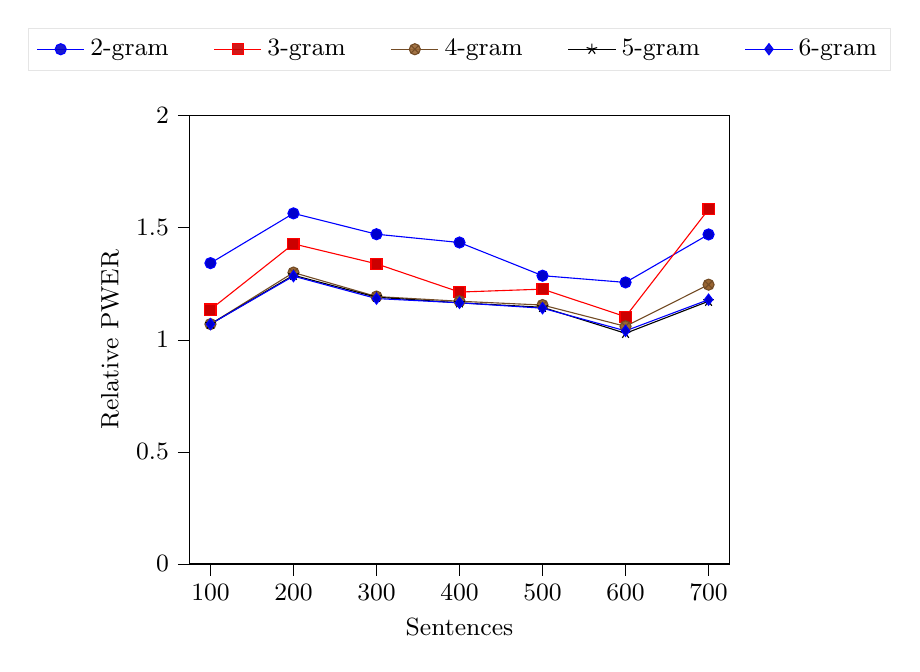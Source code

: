\begin{tikzpicture}
\small
\begin{axis}[
    legend style={
	at={(0.5,1.1)},
	anchor=south,
	legend columns=-1,
	/tikz/every even column/.append style={column sep=0.5cm}
},
legend style={fill opacity=0.9, draw opacity=1, text opacity=1, draw=white!90.0!black},
tick align=outside,
tick pos=left,
x grid style={white!69.02!black},
xlabel={Sentences},
xmin=75, xmax=725,
xtick style={color=black},
y grid style={white!69.02!black},
ylabel={Relative PWER},
ymin=0, ymax=2,
ytick style={color=black}
]
   \addplot 
    table {
    
100 1.342
200 1.564
300 1.471
400 1.434
500 1.286
600 1.256
700 1.47

    };
    \addlegendentry{2-gram}
    

    \addplot 
    table {
    
100 1.135
200 1.428
300 1.339
400 1.213
500 1.226
600 1.103
700 1.582

    };
    \addlegendentry{3-gram}
    

    \addplot 
    table {
    
100 1.07
200 1.3
300 1.193
400 1.172
500 1.155
600 1.06
700 1.246

    };
    \addlegendentry{4-gram}
    

    \addplot 
    table {
    
100 1.07
200 1.288
300 1.19
400 1.165
500 1.145
600 1.029
700 1.172

    };
    \addlegendentry{5-gram}
    

    \addplot 
    table {
    
100 1.07
200 1.284
300 1.184
400 1.165
500 1.141
600 1.04
700 1.179

    };
    \addlegendentry{6-gram}
    
\iffalse
    \addplot 
    table {
    
100 1.342
200 1.564
300 1.471
400 1.434
500 1.286
600 1.256
700 1.47

    };
    \addlegendentry{12-gram}
\fi
\end{axis}
\end{tikzpicture}
